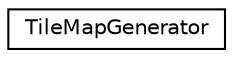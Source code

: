 digraph "Graphical Class Hierarchy"
{
  edge [fontname="Helvetica",fontsize="10",labelfontname="Helvetica",labelfontsize="10"];
  node [fontname="Helvetica",fontsize="10",shape=record];
  rankdir="LR";
  Node1 [label="TileMapGenerator",height=0.2,width=0.4,color="black", fillcolor="white", style="filled",URL="$classTileMapGenerator.html"];
}
